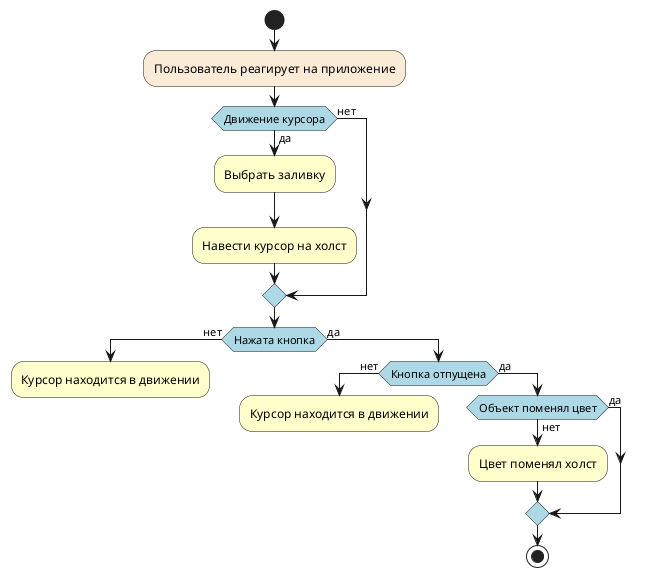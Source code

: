 @startuml
skinparam activity {
    DiamondBackgroundColor LightBlue
}
start
#AntiqueWhite:Пользователь реагирует на приложение;
if (Движение курсора) then (да)
#Business:Выбрать заливку;
#Business:Навести курсор на холст;
else (нет)
endif
    if (Нажата кнопка) then (нет)
    #Business:Курсор находится в движении;
    kill
    else (да)
        if (Кнопка отпущена) then (нет)
        #Business:Курсор находится в движении;
        kill
        else (да)
            if (Объект поменял цвет) then (да)
                else (нет)
                #Business:Цвет поменял холст;
               
endif
stop
@enduml
